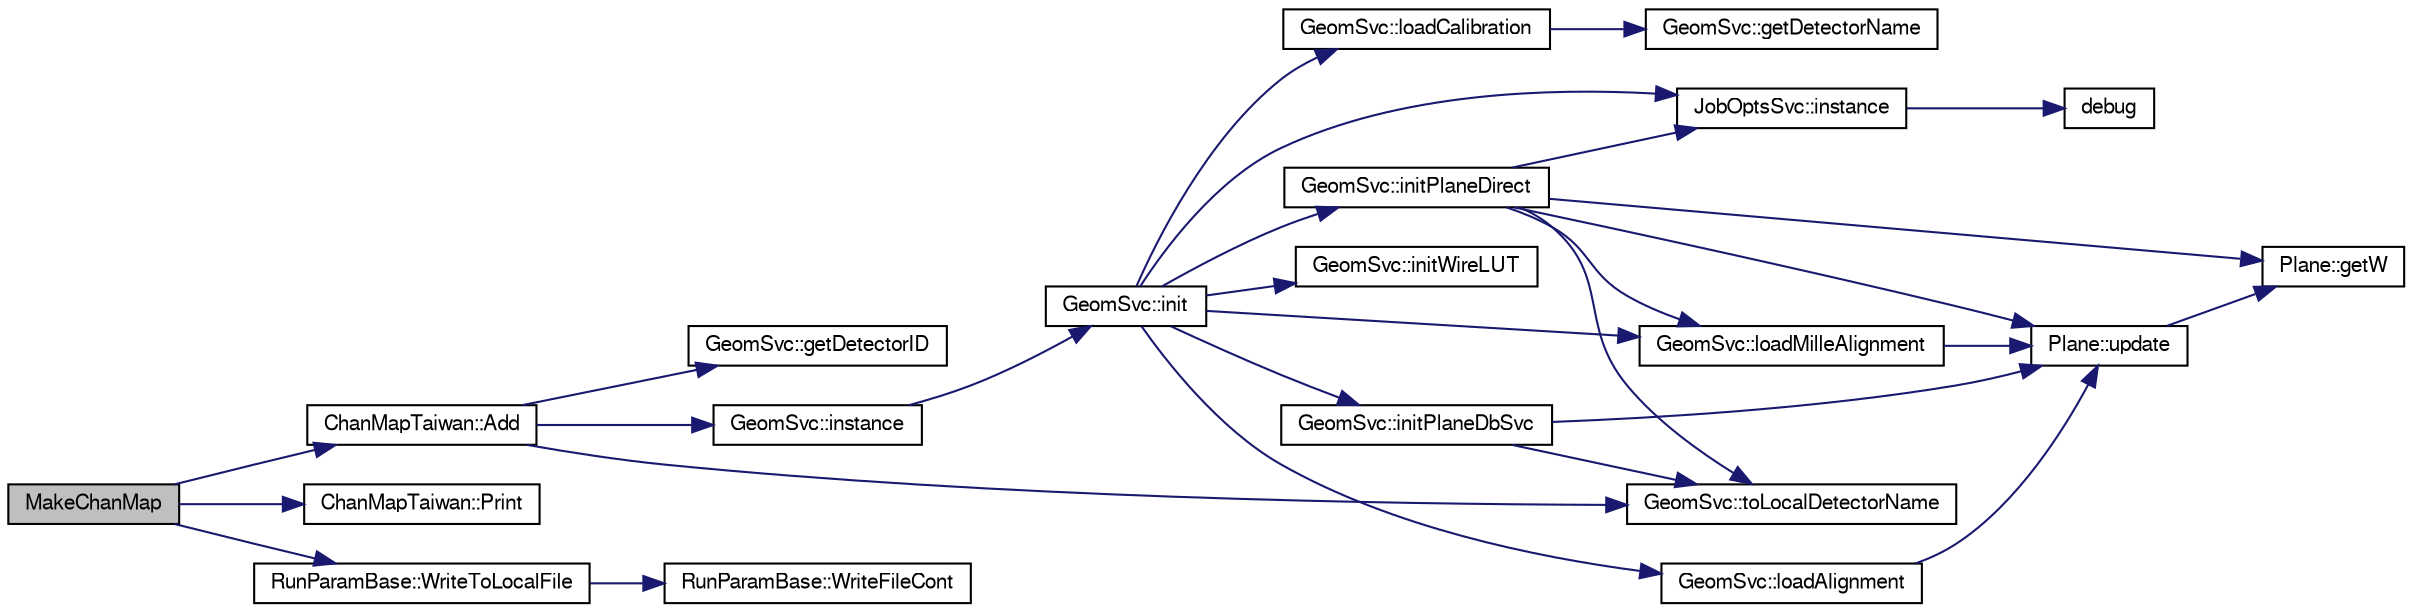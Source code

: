 digraph "MakeChanMap"
{
  bgcolor="transparent";
  edge [fontname="FreeSans",fontsize="10",labelfontname="FreeSans",labelfontsize="10"];
  node [fontname="FreeSans",fontsize="10",shape=record];
  rankdir="LR";
  Node1 [label="MakeChanMap",height=0.2,width=0.4,color="black", fillcolor="grey75", style="filled" fontcolor="black"];
  Node1 -> Node2 [color="midnightblue",fontsize="10",style="solid",fontname="FreeSans"];
  Node2 [label="ChanMapTaiwan::Add",height=0.2,width=0.4,color="black",URL="$d3/d21/classChanMapTaiwan.html#a935b6903c5a4e4476f295f6a74185ec1"];
  Node2 -> Node3 [color="midnightblue",fontsize="10",style="solid",fontname="FreeSans"];
  Node3 [label="GeomSvc::instance",height=0.2,width=0.4,color="black",URL="$d0/da0/classGeomSvc.html#a2b7ecf5467120206b9479654c48ad7c4",tooltip="singlton instance "];
  Node3 -> Node4 [color="midnightblue",fontsize="10",style="solid",fontname="FreeSans"];
  Node4 [label="GeomSvc::init",height=0.2,width=0.4,color="black",URL="$d0/da0/classGeomSvc.html#a96ec4efc82cbaed0b5623e4dd69385b6",tooltip="Initialization, either from MySQL or from ascii file. "];
  Node4 -> Node5 [color="midnightblue",fontsize="10",style="solid",fontname="FreeSans"];
  Node5 [label="GeomSvc::initPlaneDbSvc",height=0.2,width=0.4,color="black",URL="$d0/da0/classGeomSvc.html#adbe1473f9b3a8ff942da8d7d8ee28322"];
  Node5 -> Node6 [color="midnightblue",fontsize="10",style="solid",fontname="FreeSans"];
  Node6 [label="GeomSvc::toLocalDetectorName",height=0.2,width=0.4,color="black",URL="$d0/da0/classGeomSvc.html#a315e886f05db8254ed7d320706e268e6",tooltip="Convert the official detectorName to local detectorName. "];
  Node5 -> Node7 [color="midnightblue",fontsize="10",style="solid",fontname="FreeSans"];
  Node7 [label="Plane::update",height=0.2,width=0.4,color="black",URL="$dc/d90/classPlane.html#a7fbb07f76503fe057772e01f542afc32"];
  Node7 -> Node8 [color="midnightblue",fontsize="10",style="solid",fontname="FreeSans"];
  Node8 [label="Plane::getW",height=0.2,width=0.4,color="black",URL="$dc/d90/classPlane.html#a48ab3a309bee8c386464b36a7593df16"];
  Node4 -> Node9 [color="midnightblue",fontsize="10",style="solid",fontname="FreeSans"];
  Node9 [label="GeomSvc::initPlaneDirect",height=0.2,width=0.4,color="black",URL="$d0/da0/classGeomSvc.html#a0d550b9f787318d57cdae9db2d04d6fb"];
  Node9 -> Node10 [color="midnightblue",fontsize="10",style="solid",fontname="FreeSans"];
  Node10 [label="JobOptsSvc::instance",height=0.2,width=0.4,color="black",URL="$d8/d62/classJobOptsSvc.html#aeb0d694dc08274aa90b0d6b1ee8384cb",tooltip="singlton instance "];
  Node10 -> Node11 [color="midnightblue",fontsize="10",style="solid",fontname="FreeSans"];
  Node11 [label="debug",height=0.2,width=0.4,color="black",URL="$dd/d23/JobOptsSvc_8cxx.html#a71e70a8ecc08c35494b083076d2ace7b"];
  Node9 -> Node6 [color="midnightblue",fontsize="10",style="solid",fontname="FreeSans"];
  Node9 -> Node7 [color="midnightblue",fontsize="10",style="solid",fontname="FreeSans"];
  Node9 -> Node12 [color="midnightblue",fontsize="10",style="solid",fontname="FreeSans"];
  Node12 [label="GeomSvc::loadMilleAlignment",height=0.2,width=0.4,color="black",URL="$d0/da0/classGeomSvc.html#a418543d7b33fc95092b2cd4a7496f1b8"];
  Node12 -> Node7 [color="midnightblue",fontsize="10",style="solid",fontname="FreeSans"];
  Node9 -> Node8 [color="midnightblue",fontsize="10",style="solid",fontname="FreeSans"];
  Node4 -> Node10 [color="midnightblue",fontsize="10",style="solid",fontname="FreeSans"];
  Node4 -> Node13 [color="midnightblue",fontsize="10",style="solid",fontname="FreeSans"];
  Node13 [label="GeomSvc::loadAlignment",height=0.2,width=0.4,color="black",URL="$d0/da0/classGeomSvc.html#ab6c810e39b86ce66a4be6a596b4d54b8"];
  Node13 -> Node7 [color="midnightblue",fontsize="10",style="solid",fontname="FreeSans"];
  Node4 -> Node12 [color="midnightblue",fontsize="10",style="solid",fontname="FreeSans"];
  Node4 -> Node14 [color="midnightblue",fontsize="10",style="solid",fontname="FreeSans"];
  Node14 [label="GeomSvc::loadCalibration",height=0.2,width=0.4,color="black",URL="$d0/da0/classGeomSvc.html#abc60088ed5985a796f5df18ae4299661"];
  Node14 -> Node15 [color="midnightblue",fontsize="10",style="solid",fontname="FreeSans"];
  Node15 [label="GeomSvc::getDetectorName",height=0.2,width=0.4,color="black",URL="$d0/da0/classGeomSvc.html#a64fde7dce7f3df7cf534796d7da4ecdb"];
  Node4 -> Node16 [color="midnightblue",fontsize="10",style="solid",fontname="FreeSans"];
  Node16 [label="GeomSvc::initWireLUT",height=0.2,width=0.4,color="black",URL="$d0/da0/classGeomSvc.html#a0c78d3ac904cfbb367e96c73f176630d"];
  Node2 -> Node6 [color="midnightblue",fontsize="10",style="solid",fontname="FreeSans"];
  Node2 -> Node17 [color="midnightblue",fontsize="10",style="solid",fontname="FreeSans"];
  Node17 [label="GeomSvc::getDetectorID",height=0.2,width=0.4,color="black",URL="$d0/da0/classGeomSvc.html#a3e4f40789e9b2a98477ab8e8191d5ff2",tooltip="Get the plane position. "];
  Node1 -> Node18 [color="midnightblue",fontsize="10",style="solid",fontname="FreeSans"];
  Node18 [label="ChanMapTaiwan::Print",height=0.2,width=0.4,color="black",URL="$d3/d21/classChanMapTaiwan.html#af004688d54bf086d5b241430d6260674"];
  Node1 -> Node19 [color="midnightblue",fontsize="10",style="solid",fontname="FreeSans"];
  Node19 [label="RunParamBase::WriteToLocalFile",height=0.2,width=0.4,color="black",URL="$db/d8a/classRunParamBase.html#a9cbea36e938b05b0e9ce5def455c4e61"];
  Node19 -> Node20 [color="midnightblue",fontsize="10",style="solid",fontname="FreeSans"];
  Node20 [label="RunParamBase::WriteFileCont",height=0.2,width=0.4,color="black",URL="$db/d8a/classRunParamBase.html#a921ebfaf539f19929c64bf5d939df619"];
}
